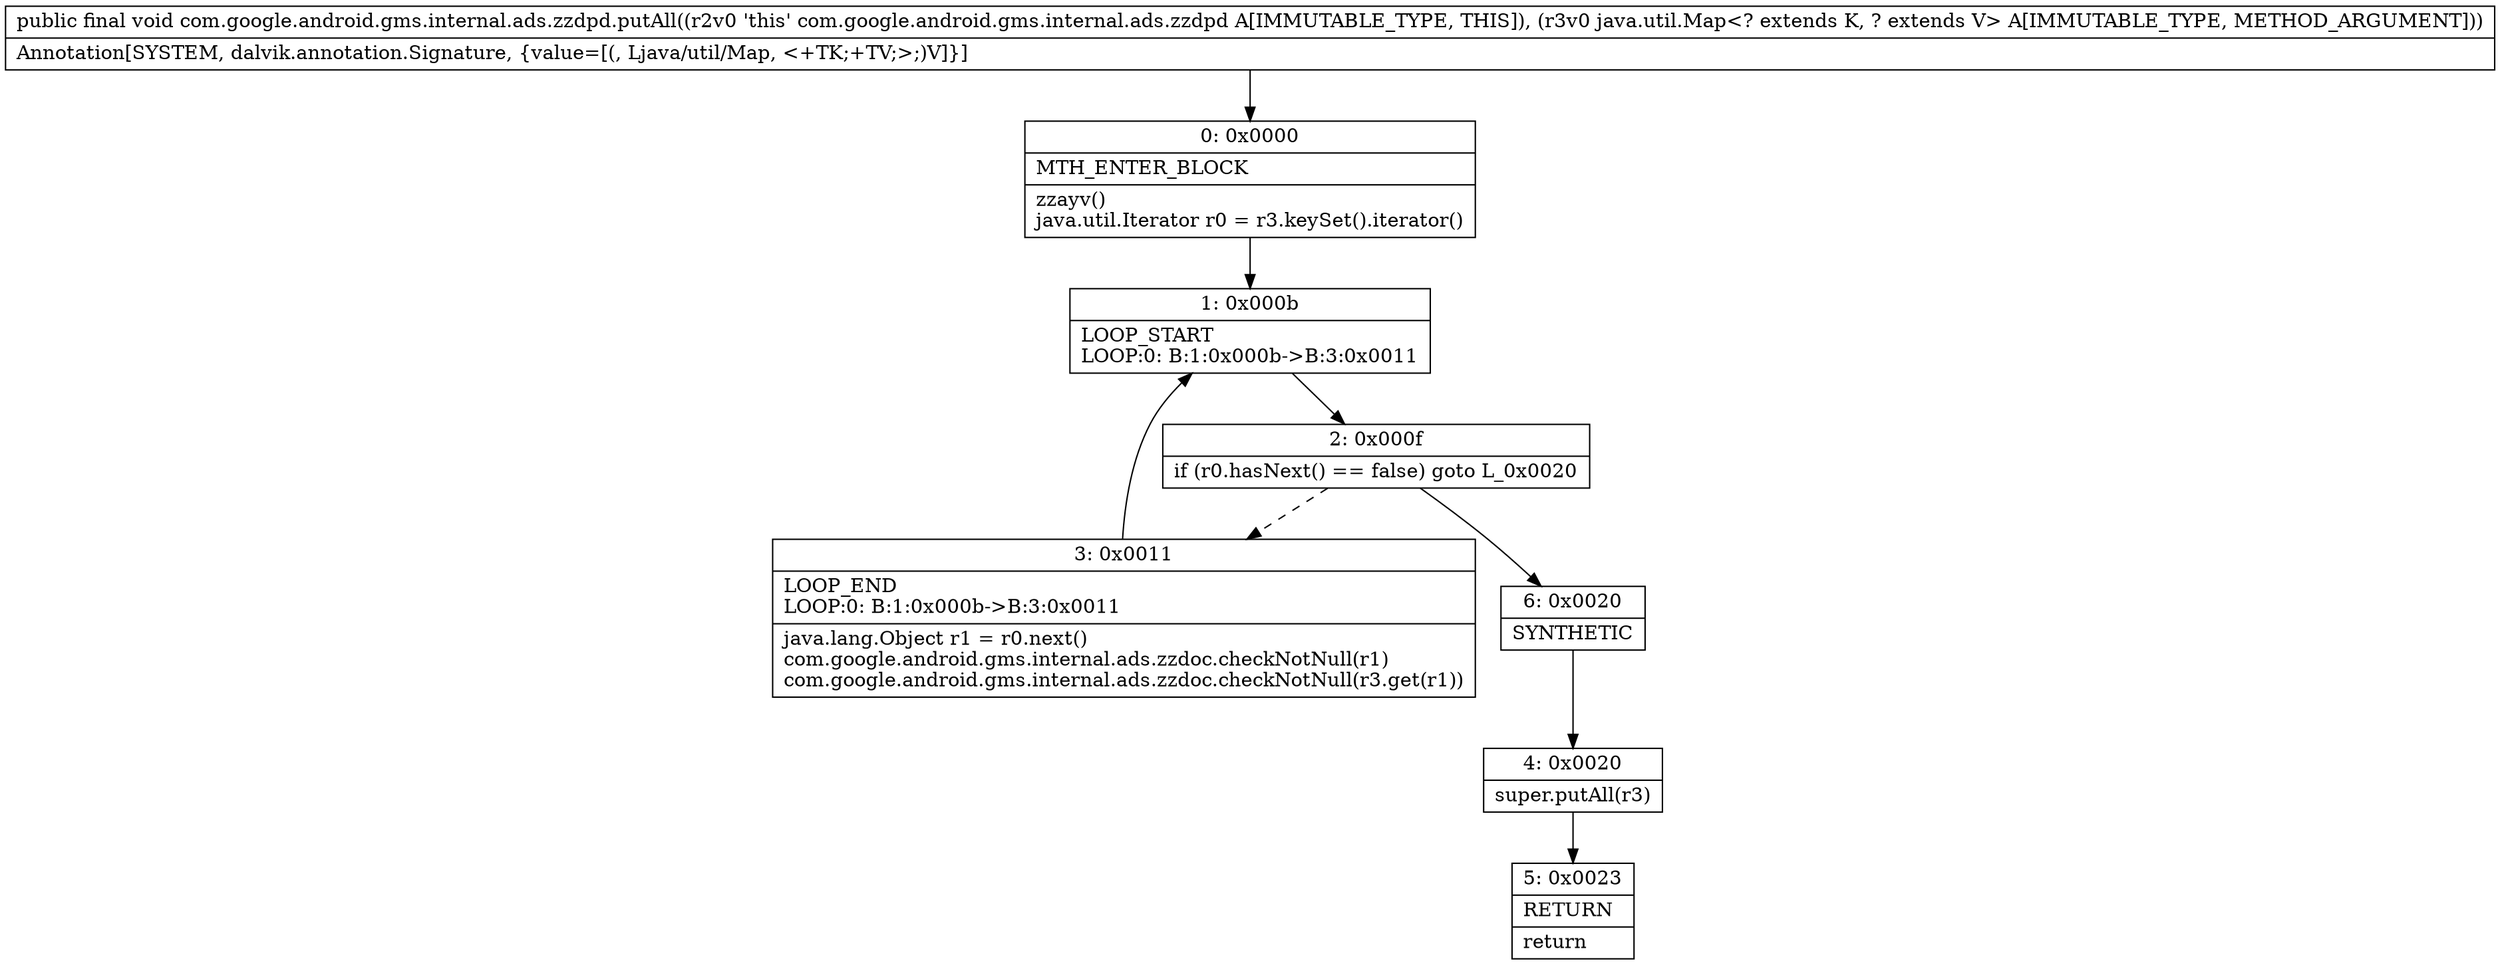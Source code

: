 digraph "CFG forcom.google.android.gms.internal.ads.zzdpd.putAll(Ljava\/util\/Map;)V" {
Node_0 [shape=record,label="{0\:\ 0x0000|MTH_ENTER_BLOCK\l|zzayv()\ljava.util.Iterator r0 = r3.keySet().iterator()\l}"];
Node_1 [shape=record,label="{1\:\ 0x000b|LOOP_START\lLOOP:0: B:1:0x000b\-\>B:3:0x0011\l}"];
Node_2 [shape=record,label="{2\:\ 0x000f|if (r0.hasNext() == false) goto L_0x0020\l}"];
Node_3 [shape=record,label="{3\:\ 0x0011|LOOP_END\lLOOP:0: B:1:0x000b\-\>B:3:0x0011\l|java.lang.Object r1 = r0.next()\lcom.google.android.gms.internal.ads.zzdoc.checkNotNull(r1)\lcom.google.android.gms.internal.ads.zzdoc.checkNotNull(r3.get(r1))\l}"];
Node_4 [shape=record,label="{4\:\ 0x0020|super.putAll(r3)\l}"];
Node_5 [shape=record,label="{5\:\ 0x0023|RETURN\l|return\l}"];
Node_6 [shape=record,label="{6\:\ 0x0020|SYNTHETIC\l}"];
MethodNode[shape=record,label="{public final void com.google.android.gms.internal.ads.zzdpd.putAll((r2v0 'this' com.google.android.gms.internal.ads.zzdpd A[IMMUTABLE_TYPE, THIS]), (r3v0 java.util.Map\<? extends K, ? extends V\> A[IMMUTABLE_TYPE, METHOD_ARGUMENT]))  | Annotation[SYSTEM, dalvik.annotation.Signature, \{value=[(, Ljava\/util\/Map, \<+TK;+TV;\>;)V]\}]\l}"];
MethodNode -> Node_0;
Node_0 -> Node_1;
Node_1 -> Node_2;
Node_2 -> Node_3[style=dashed];
Node_2 -> Node_6;
Node_3 -> Node_1;
Node_4 -> Node_5;
Node_6 -> Node_4;
}

